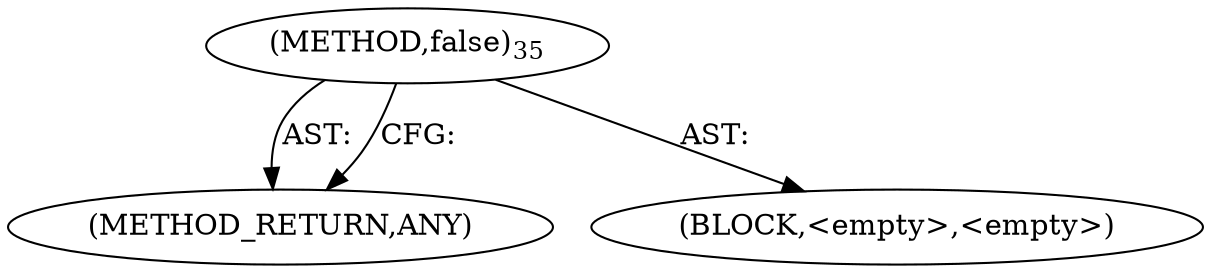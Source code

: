 digraph "false" {  
"100105" [label = <(METHOD,false)<SUB>35</SUB>> ]
"100106" [label = <(METHOD_RETURN,ANY)> ]
"100107" [label = <(BLOCK,&lt;empty&gt;,&lt;empty&gt;)> ]
  "100105" -> "100106"  [ label = "AST: "] 
  "100105" -> "100107"  [ label = "AST: "] 
  "100105" -> "100106"  [ label = "CFG: "] 
}
